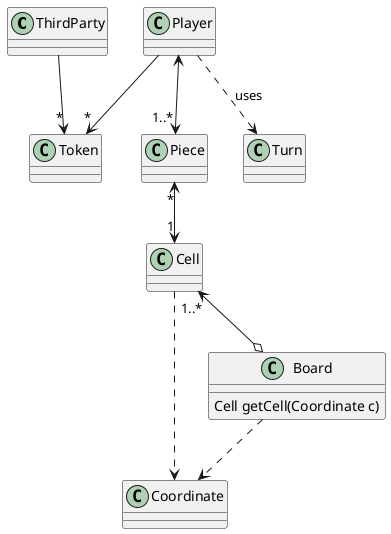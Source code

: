 Game
Board
Cell
Player
Turn
Piece
Token
ThirdParty
Coordinate

@startuml

ThirdParty --> "*" Token
Player --> "*" Token
Player <--> "1..*" Piece
Player ..> Turn : uses
Piece "*" <--> "1" Cell
Cell ..> Coordinate
Cell "1..*" <--o Board
Board ..> Coordinate

Board : Cell getCell(Coordinate c)

@enduml